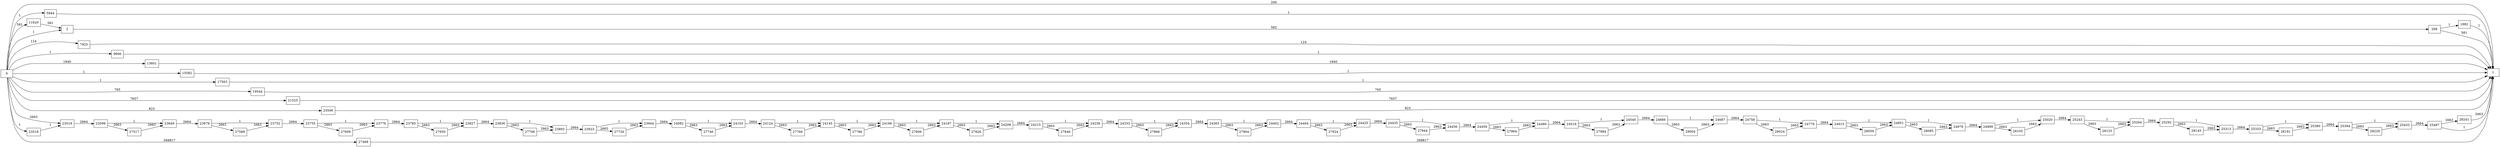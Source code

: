 digraph {
	graph [rankdir=LR]
	node [shape=rectangle]
	2 -> 268 [label=582]
	268 -> 1 [label=581]
	268 -> 1982 [label=1]
	1982 -> 1 [label=1]
	5944 -> 1 [label=1]
	7925 -> 1 [label=124]
	9906 -> 1 [label=1]
	11620 -> 2 [label=581]
	13601 -> 1 [label=1840]
	15582 -> 1 [label=1]
	17563 -> 1 [label=1]
	19544 -> 1 [label=765]
	21525 -> 1 [label=7657]
	23506 -> 1 [label=823]
	23518 -> 23519 [label=1]
	23519 -> 23599 [label=2664]
	23599 -> 23649 [label=1]
	23599 -> 27517 [label=2663]
	23649 -> 23679 [label=2664]
	23679 -> 23752 [label=1]
	23679 -> 27589 [label=2663]
	23752 -> 23755 [label=2664]
	23755 -> 23776 [label=1]
	23755 -> 27609 [label=2663]
	23776 -> 23785 [label=2664]
	23785 -> 23827 [label=1]
	23785 -> 27650 [label=2663]
	23827 -> 23836 [label=2664]
	23836 -> 23893 [label=1]
	23836 -> 27706 [label=2663]
	23893 -> 23923 [label=2664]
	23923 -> 23944 [label=1]
	23923 -> 27726 [label=2663]
	23944 -> 24082 [label=2664]
	24082 -> 24103 [label=1]
	24082 -> 27746 [label=2663]
	24103 -> 24124 [label=2664]
	24124 -> 24145 [label=1]
	24124 -> 27766 [label=2663]
	24145 -> 24166 [label=1]
	24145 -> 27786 [label=2663]
	24166 -> 24187 [label=1]
	24166 -> 27806 [label=2663]
	24187 -> 24208 [label=1]
	24187 -> 27826 [label=2663]
	24208 -> 24215 [label=2664]
	24215 -> 24236 [label=1]
	24215 -> 27846 [label=2663]
	24236 -> 24333 [label=2664]
	24333 -> 24354 [label=1]
	24333 -> 27866 [label=2663]
	24354 -> 24363 [label=2664]
	24363 -> 24402 [label=1]
	24363 -> 27904 [label=2663]
	24402 -> 24404 [label=2664]
	24404 -> 24425 [label=1]
	24404 -> 27924 [label=2663]
	24425 -> 24435 [label=2664]
	24435 -> 24456 [label=1]
	24435 -> 27944 [label=2663]
	24456 -> 24459 [label=2664]
	24459 -> 24480 [label=1]
	24459 -> 27964 [label=2663]
	24480 -> 24519 [label=2664]
	24519 -> 24540 [label=1]
	24519 -> 27984 [label=2663]
	24540 -> 24666 [label=2664]
	24666 -> 24687 [label=1]
	24666 -> 28004 [label=2663]
	24687 -> 24758 [label=2664]
	24758 -> 24779 [label=1]
	24758 -> 28024 [label=2663]
	24779 -> 24915 [label=2664]
	24915 -> 24951 [label=1]
	24915 -> 28059 [label=2663]
	24951 -> 24978 [label=1]
	24951 -> 28085 [label=2663]
	24978 -> 24999 [label=2664]
	24999 -> 25020 [label=1]
	24999 -> 28105 [label=2663]
	25020 -> 25243 [label=2664]
	25243 -> 25264 [label=1]
	25243 -> 28125 [label=2663]
	25264 -> 25292 [label=2664]
	25292 -> 25313 [label=1]
	25292 -> 28145 [label=2663]
	25313 -> 25333 [label=2664]
	25333 -> 25380 [label=1]
	25333 -> 28191 [label=2663]
	25380 -> 25394 [label=2664]
	25394 -> 25433 [label=1]
	25394 -> 28229 [label=2663]
	25433 -> 25487 [label=2664]
	25487 -> 1 [label=1]
	25487 -> 28241 [label=2663]
	27468 -> 1 [label=268817]
	27517 -> 23649 [label=2663]
	27589 -> 23752 [label=2663]
	27609 -> 23776 [label=2663]
	27650 -> 23827 [label=2663]
	27706 -> 23893 [label=2663]
	27726 -> 23944 [label=2663]
	27746 -> 24103 [label=2663]
	27766 -> 24145 [label=2663]
	27786 -> 24166 [label=2663]
	27806 -> 24187 [label=2663]
	27826 -> 24208 [label=2663]
	27846 -> 24236 [label=2663]
	27866 -> 24354 [label=2663]
	27904 -> 24402 [label=2663]
	27924 -> 24425 [label=2663]
	27944 -> 24456 [label=2663]
	27964 -> 24480 [label=2663]
	27984 -> 24540 [label=2663]
	28004 -> 24687 [label=2663]
	28024 -> 24779 [label=2663]
	28059 -> 24951 [label=2663]
	28085 -> 24978 [label=2663]
	28105 -> 25020 [label=2663]
	28125 -> 25264 [label=2663]
	28145 -> 25313 [label=2663]
	28191 -> 25380 [label=2663]
	28229 -> 25433 [label=2663]
	28241 -> 1 [label=2663]
	0 -> 2 [label=1]
	0 -> 23519 [label=2663]
	0 -> 1 [label=200]
	0 -> 5944 [label=1]
	0 -> 7925 [label=124]
	0 -> 9906 [label=1]
	0 -> 11620 [label=581]
	0 -> 13601 [label=1840]
	0 -> 15582 [label=1]
	0 -> 17563 [label=1]
	0 -> 19544 [label=765]
	0 -> 21525 [label=7657]
	0 -> 23506 [label=823]
	0 -> 23518 [label=1]
	0 -> 27468 [label=268817]
}
